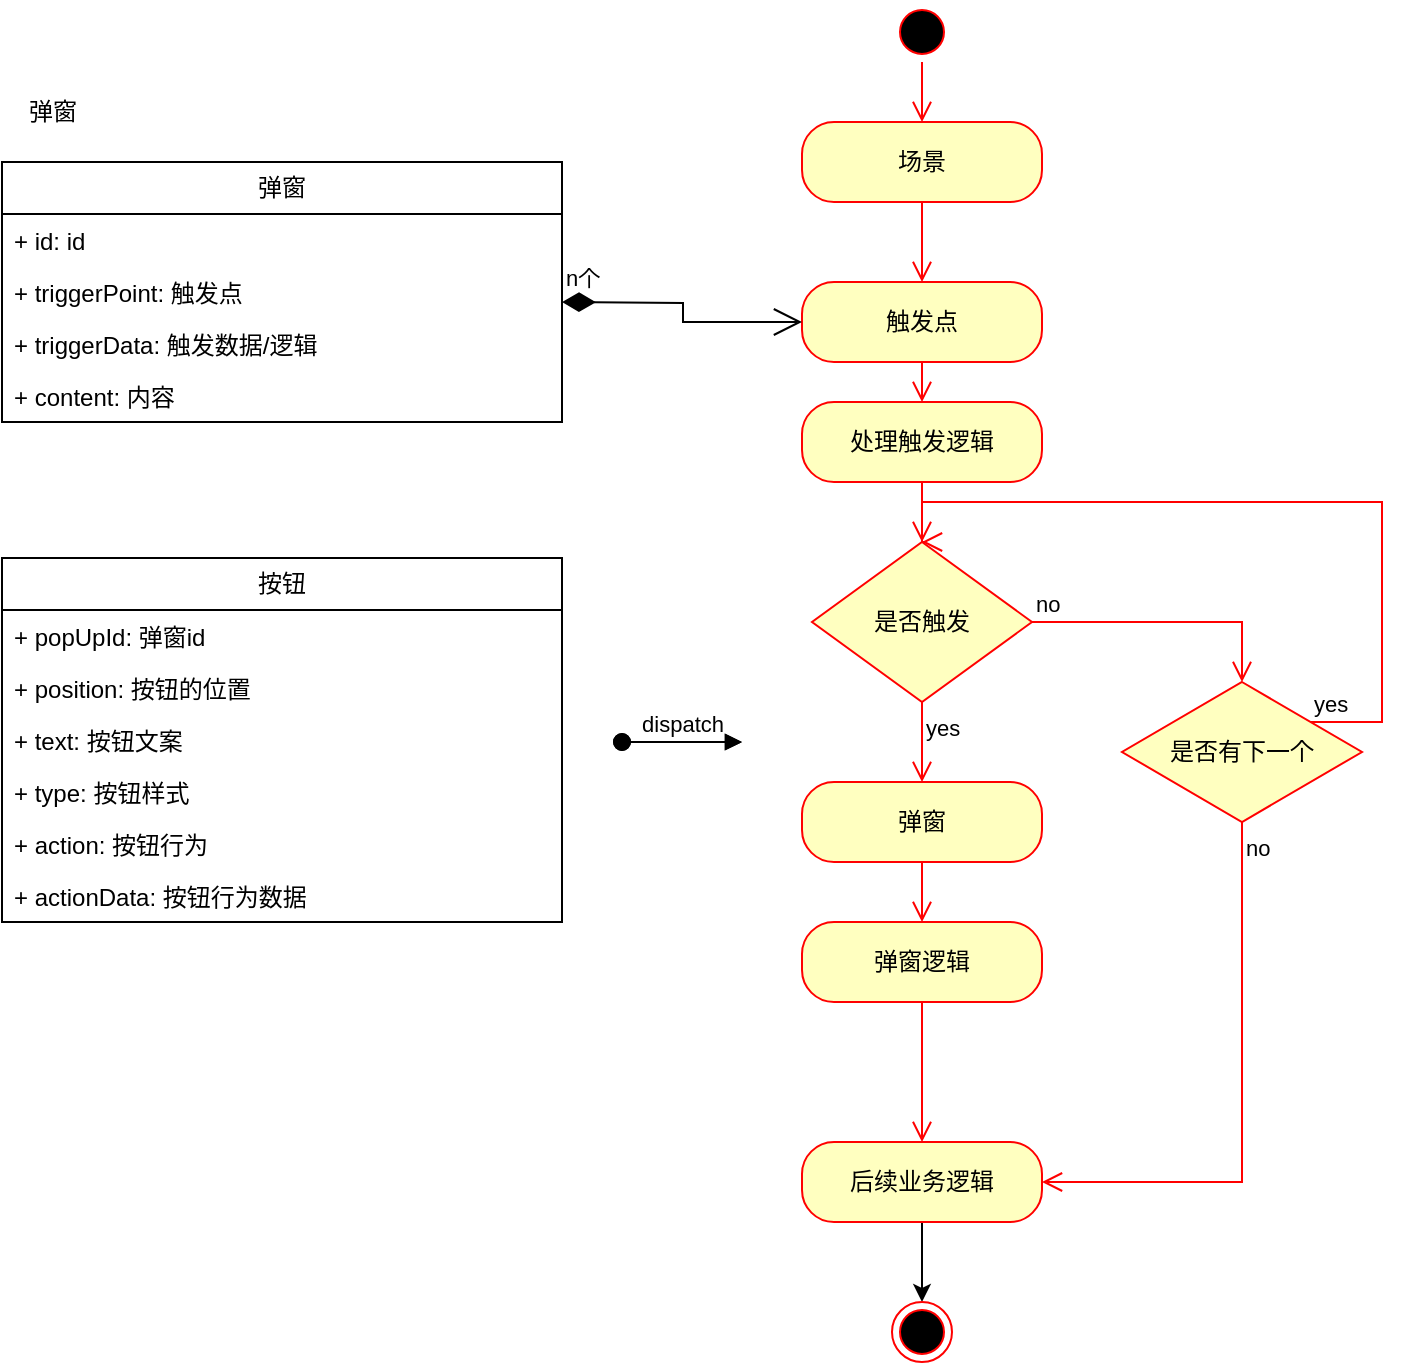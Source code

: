 <mxfile version="24.2.0" type="github">
  <diagram name="第 1 页" id="ITBonRnJhhI3vwLbV8ea">
    <mxGraphModel dx="1242" dy="819" grid="1" gridSize="10" guides="1" tooltips="1" connect="1" arrows="1" fold="1" page="1" pageScale="1" pageWidth="827" pageHeight="1169" math="0" shadow="0">
      <root>
        <mxCell id="0" />
        <mxCell id="1" parent="0" />
        <mxCell id="EVw4QY1tLbVsebxI6Lg9-1" value="弹窗" style="swimlane;fontStyle=0;childLayout=stackLayout;horizontal=1;startSize=26;fillColor=none;horizontalStack=0;resizeParent=1;resizeParentMax=0;resizeLast=0;collapsible=1;marginBottom=0;whiteSpace=wrap;html=1;" vertex="1" parent="1">
          <mxGeometry x="40" y="80" width="280" height="130" as="geometry" />
        </mxCell>
        <mxCell id="EVw4QY1tLbVsebxI6Lg9-2" value="+ id: id" style="text;strokeColor=none;fillColor=none;align=left;verticalAlign=top;spacingLeft=4;spacingRight=4;overflow=hidden;rotatable=0;points=[[0,0.5],[1,0.5]];portConstraint=eastwest;whiteSpace=wrap;html=1;" vertex="1" parent="EVw4QY1tLbVsebxI6Lg9-1">
          <mxGeometry y="26" width="280" height="26" as="geometry" />
        </mxCell>
        <mxCell id="EVw4QY1tLbVsebxI6Lg9-3" value="+ triggerPoint: 触发点" style="text;strokeColor=none;fillColor=none;align=left;verticalAlign=top;spacingLeft=4;spacingRight=4;overflow=hidden;rotatable=0;points=[[0,0.5],[1,0.5]];portConstraint=eastwest;whiteSpace=wrap;html=1;" vertex="1" parent="EVw4QY1tLbVsebxI6Lg9-1">
          <mxGeometry y="52" width="280" height="26" as="geometry" />
        </mxCell>
        <mxCell id="EVw4QY1tLbVsebxI6Lg9-19" value="+ triggerData: 触发数据/逻辑" style="text;strokeColor=none;fillColor=none;align=left;verticalAlign=top;spacingLeft=4;spacingRight=4;overflow=hidden;rotatable=0;points=[[0,0.5],[1,0.5]];portConstraint=eastwest;whiteSpace=wrap;html=1;" vertex="1" parent="EVw4QY1tLbVsebxI6Lg9-1">
          <mxGeometry y="78" width="280" height="26" as="geometry" />
        </mxCell>
        <mxCell id="EVw4QY1tLbVsebxI6Lg9-4" value="+ content: 内容" style="text;strokeColor=none;fillColor=none;align=left;verticalAlign=top;spacingLeft=4;spacingRight=4;overflow=hidden;rotatable=0;points=[[0,0.5],[1,0.5]];portConstraint=eastwest;whiteSpace=wrap;html=1;" vertex="1" parent="EVw4QY1tLbVsebxI6Lg9-1">
          <mxGeometry y="104" width="280" height="26" as="geometry" />
        </mxCell>
        <mxCell id="EVw4QY1tLbVsebxI6Lg9-5" value="按钮" style="swimlane;fontStyle=0;childLayout=stackLayout;horizontal=1;startSize=26;fillColor=none;horizontalStack=0;resizeParent=1;resizeParentMax=0;resizeLast=0;collapsible=1;marginBottom=0;whiteSpace=wrap;html=1;" vertex="1" parent="1">
          <mxGeometry x="40" y="278" width="280" height="182" as="geometry" />
        </mxCell>
        <mxCell id="EVw4QY1tLbVsebxI6Lg9-6" value="+ popUpId: 弹窗id" style="text;strokeColor=none;fillColor=none;align=left;verticalAlign=top;spacingLeft=4;spacingRight=4;overflow=hidden;rotatable=0;points=[[0,0.5],[1,0.5]];portConstraint=eastwest;whiteSpace=wrap;html=1;" vertex="1" parent="EVw4QY1tLbVsebxI6Lg9-5">
          <mxGeometry y="26" width="280" height="26" as="geometry" />
        </mxCell>
        <mxCell id="EVw4QY1tLbVsebxI6Lg9-7" value="+ position: 按钮的位置" style="text;strokeColor=none;fillColor=none;align=left;verticalAlign=top;spacingLeft=4;spacingRight=4;overflow=hidden;rotatable=0;points=[[0,0.5],[1,0.5]];portConstraint=eastwest;whiteSpace=wrap;html=1;" vertex="1" parent="EVw4QY1tLbVsebxI6Lg9-5">
          <mxGeometry y="52" width="280" height="26" as="geometry" />
        </mxCell>
        <mxCell id="EVw4QY1tLbVsebxI6Lg9-8" value="+ text: 按钮文案" style="text;strokeColor=none;fillColor=none;align=left;verticalAlign=top;spacingLeft=4;spacingRight=4;overflow=hidden;rotatable=0;points=[[0,0.5],[1,0.5]];portConstraint=eastwest;whiteSpace=wrap;html=1;" vertex="1" parent="EVw4QY1tLbVsebxI6Lg9-5">
          <mxGeometry y="78" width="280" height="26" as="geometry" />
        </mxCell>
        <mxCell id="EVw4QY1tLbVsebxI6Lg9-11" value="+ type: 按钮样式" style="text;strokeColor=none;fillColor=none;align=left;verticalAlign=top;spacingLeft=4;spacingRight=4;overflow=hidden;rotatable=0;points=[[0,0.5],[1,0.5]];portConstraint=eastwest;whiteSpace=wrap;html=1;" vertex="1" parent="EVw4QY1tLbVsebxI6Lg9-5">
          <mxGeometry y="104" width="280" height="26" as="geometry" />
        </mxCell>
        <mxCell id="EVw4QY1tLbVsebxI6Lg9-12" value="+ action: 按钮行为" style="text;strokeColor=none;fillColor=none;align=left;verticalAlign=top;spacingLeft=4;spacingRight=4;overflow=hidden;rotatable=0;points=[[0,0.5],[1,0.5]];portConstraint=eastwest;whiteSpace=wrap;html=1;" vertex="1" parent="EVw4QY1tLbVsebxI6Lg9-5">
          <mxGeometry y="130" width="280" height="26" as="geometry" />
        </mxCell>
        <mxCell id="EVw4QY1tLbVsebxI6Lg9-13" value="+ actionData: 按钮行为数据" style="text;strokeColor=none;fillColor=none;align=left;verticalAlign=top;spacingLeft=4;spacingRight=4;overflow=hidden;rotatable=0;points=[[0,0.5],[1,0.5]];portConstraint=eastwest;whiteSpace=wrap;html=1;" vertex="1" parent="EVw4QY1tLbVsebxI6Lg9-5">
          <mxGeometry y="156" width="280" height="26" as="geometry" />
        </mxCell>
        <mxCell id="EVw4QY1tLbVsebxI6Lg9-9" value="弹窗" style="text;html=1;align=center;verticalAlign=middle;resizable=0;points=[];autosize=1;strokeColor=none;fillColor=none;" vertex="1" parent="1">
          <mxGeometry x="40" y="40" width="50" height="30" as="geometry" />
        </mxCell>
        <mxCell id="EVw4QY1tLbVsebxI6Lg9-14" value="场景" style="rounded=1;whiteSpace=wrap;html=1;arcSize=40;fontColor=#000000;fillColor=#ffffc0;strokeColor=#ff0000;" vertex="1" parent="1">
          <mxGeometry x="440" y="60" width="120" height="40" as="geometry" />
        </mxCell>
        <mxCell id="EVw4QY1tLbVsebxI6Lg9-15" value="" style="edgeStyle=orthogonalEdgeStyle;html=1;verticalAlign=bottom;endArrow=open;endSize=8;strokeColor=#ff0000;rounded=0;entryX=0.5;entryY=0;entryDx=0;entryDy=0;" edge="1" source="EVw4QY1tLbVsebxI6Lg9-14" parent="1" target="EVw4QY1tLbVsebxI6Lg9-16">
          <mxGeometry relative="1" as="geometry">
            <mxPoint x="500" y="140" as="targetPoint" />
          </mxGeometry>
        </mxCell>
        <mxCell id="EVw4QY1tLbVsebxI6Lg9-16" value="触发点" style="rounded=1;whiteSpace=wrap;html=1;arcSize=40;fontColor=#000000;fillColor=#ffffc0;strokeColor=#ff0000;" vertex="1" parent="1">
          <mxGeometry x="440" y="140" width="120" height="40" as="geometry" />
        </mxCell>
        <mxCell id="EVw4QY1tLbVsebxI6Lg9-17" value="" style="edgeStyle=orthogonalEdgeStyle;html=1;verticalAlign=bottom;endArrow=open;endSize=8;strokeColor=#ff0000;rounded=0;entryX=0.5;entryY=0;entryDx=0;entryDy=0;" edge="1" source="EVw4QY1tLbVsebxI6Lg9-16" parent="1" target="EVw4QY1tLbVsebxI6Lg9-21">
          <mxGeometry relative="1" as="geometry">
            <mxPoint x="500" y="240" as="targetPoint" />
          </mxGeometry>
        </mxCell>
        <mxCell id="EVw4QY1tLbVsebxI6Lg9-20" value="n个" style="endArrow=open;html=1;endSize=12;startArrow=diamondThin;startSize=14;startFill=1;edgeStyle=orthogonalEdgeStyle;align=left;verticalAlign=bottom;rounded=0;entryX=0;entryY=0.5;entryDx=0;entryDy=0;" edge="1" parent="1" target="EVw4QY1tLbVsebxI6Lg9-16">
          <mxGeometry x="-1" y="3" relative="1" as="geometry">
            <mxPoint x="320" y="150" as="sourcePoint" />
            <mxPoint x="480" y="150" as="targetPoint" />
          </mxGeometry>
        </mxCell>
        <mxCell id="EVw4QY1tLbVsebxI6Lg9-21" value="处理触发逻辑" style="rounded=1;whiteSpace=wrap;html=1;arcSize=40;fontColor=#000000;fillColor=#ffffc0;strokeColor=#ff0000;" vertex="1" parent="1">
          <mxGeometry x="440" y="200" width="120" height="40" as="geometry" />
        </mxCell>
        <mxCell id="EVw4QY1tLbVsebxI6Lg9-22" value="" style="edgeStyle=orthogonalEdgeStyle;html=1;verticalAlign=bottom;endArrow=open;endSize=8;strokeColor=#ff0000;rounded=0;entryX=0.5;entryY=0;entryDx=0;entryDy=0;" edge="1" source="EVw4QY1tLbVsebxI6Lg9-21" parent="1" target="EVw4QY1tLbVsebxI6Lg9-25">
          <mxGeometry relative="1" as="geometry">
            <mxPoint x="500" y="290" as="targetPoint" />
            <Array as="points">
              <mxPoint x="500" y="270" />
              <mxPoint x="501" y="270" />
            </Array>
          </mxGeometry>
        </mxCell>
        <mxCell id="EVw4QY1tLbVsebxI6Lg9-25" value="是否触发" style="rhombus;whiteSpace=wrap;html=1;fontColor=#000000;fillColor=#ffffc0;strokeColor=#ff0000;" vertex="1" parent="1">
          <mxGeometry x="445" y="270" width="110" height="80" as="geometry" />
        </mxCell>
        <mxCell id="EVw4QY1tLbVsebxI6Lg9-26" value="no" style="edgeStyle=orthogonalEdgeStyle;html=1;align=left;verticalAlign=bottom;endArrow=open;endSize=8;strokeColor=#ff0000;rounded=0;entryX=0.5;entryY=0;entryDx=0;entryDy=0;" edge="1" source="EVw4QY1tLbVsebxI6Lg9-25" parent="1" target="EVw4QY1tLbVsebxI6Lg9-28">
          <mxGeometry x="-1" relative="1" as="geometry">
            <mxPoint x="640" y="330" as="targetPoint" />
          </mxGeometry>
        </mxCell>
        <mxCell id="EVw4QY1tLbVsebxI6Lg9-27" value="yes" style="edgeStyle=orthogonalEdgeStyle;html=1;align=left;verticalAlign=top;endArrow=open;endSize=8;strokeColor=#ff0000;rounded=0;entryX=0.5;entryY=0;entryDx=0;entryDy=0;" edge="1" source="EVw4QY1tLbVsebxI6Lg9-25" parent="1" target="EVw4QY1tLbVsebxI6Lg9-35">
          <mxGeometry x="-1" relative="1" as="geometry">
            <mxPoint x="500" y="407" as="targetPoint" />
          </mxGeometry>
        </mxCell>
        <mxCell id="EVw4QY1tLbVsebxI6Lg9-28" value="是否有下一个" style="rhombus;whiteSpace=wrap;html=1;fontColor=#000000;fillColor=#ffffc0;strokeColor=#ff0000;" vertex="1" parent="1">
          <mxGeometry x="600" y="340" width="120" height="70" as="geometry" />
        </mxCell>
        <mxCell id="EVw4QY1tLbVsebxI6Lg9-29" value="yes" style="edgeStyle=orthogonalEdgeStyle;html=1;align=left;verticalAlign=bottom;endArrow=open;endSize=8;strokeColor=#ff0000;rounded=0;entryX=0.5;entryY=0;entryDx=0;entryDy=0;" edge="1" source="EVw4QY1tLbVsebxI6Lg9-28" parent="1" target="EVw4QY1tLbVsebxI6Lg9-25">
          <mxGeometry x="-1" relative="1" as="geometry">
            <mxPoint x="780" y="353" as="targetPoint" />
            <Array as="points">
              <mxPoint x="730" y="360" />
              <mxPoint x="730" y="250" />
              <mxPoint x="500" y="250" />
            </Array>
          </mxGeometry>
        </mxCell>
        <mxCell id="EVw4QY1tLbVsebxI6Lg9-30" value="no" style="edgeStyle=orthogonalEdgeStyle;html=1;align=left;verticalAlign=top;endArrow=open;endSize=8;strokeColor=#ff0000;rounded=0;entryX=1;entryY=0.5;entryDx=0;entryDy=0;" edge="1" source="EVw4QY1tLbVsebxI6Lg9-28" parent="1" target="EVw4QY1tLbVsebxI6Lg9-33">
          <mxGeometry x="-1" relative="1" as="geometry">
            <mxPoint x="520" y="510" as="targetPoint" />
            <Array as="points">
              <mxPoint x="660" y="590" />
            </Array>
          </mxGeometry>
        </mxCell>
        <mxCell id="EVw4QY1tLbVsebxI6Lg9-44" style="edgeStyle=orthogonalEdgeStyle;rounded=0;orthogonalLoop=1;jettySize=auto;html=1;entryX=0.5;entryY=0;entryDx=0;entryDy=0;" edge="1" parent="1" source="EVw4QY1tLbVsebxI6Lg9-33" target="EVw4QY1tLbVsebxI6Lg9-43">
          <mxGeometry relative="1" as="geometry" />
        </mxCell>
        <mxCell id="EVw4QY1tLbVsebxI6Lg9-33" value="后续业务逻辑" style="rounded=1;whiteSpace=wrap;html=1;arcSize=40;fontColor=#000000;fillColor=#ffffc0;strokeColor=#ff0000;" vertex="1" parent="1">
          <mxGeometry x="440" y="570" width="120" height="40" as="geometry" />
        </mxCell>
        <mxCell id="EVw4QY1tLbVsebxI6Lg9-35" value="弹窗" style="rounded=1;whiteSpace=wrap;html=1;arcSize=40;fontColor=#000000;fillColor=#ffffc0;strokeColor=#ff0000;" vertex="1" parent="1">
          <mxGeometry x="440" y="390" width="120" height="40" as="geometry" />
        </mxCell>
        <mxCell id="EVw4QY1tLbVsebxI6Lg9-36" value="" style="edgeStyle=orthogonalEdgeStyle;html=1;verticalAlign=bottom;endArrow=open;endSize=8;strokeColor=#ff0000;rounded=0;entryX=0.5;entryY=0;entryDx=0;entryDy=0;" edge="1" source="EVw4QY1tLbVsebxI6Lg9-35" parent="1" target="EVw4QY1tLbVsebxI6Lg9-37">
          <mxGeometry relative="1" as="geometry">
            <mxPoint x="500" y="480" as="targetPoint" />
          </mxGeometry>
        </mxCell>
        <mxCell id="EVw4QY1tLbVsebxI6Lg9-37" value="弹窗逻辑" style="rounded=1;whiteSpace=wrap;html=1;arcSize=40;fontColor=#000000;fillColor=#ffffc0;strokeColor=#ff0000;" vertex="1" parent="1">
          <mxGeometry x="440" y="460" width="120" height="40" as="geometry" />
        </mxCell>
        <mxCell id="EVw4QY1tLbVsebxI6Lg9-38" value="" style="edgeStyle=orthogonalEdgeStyle;html=1;verticalAlign=bottom;endArrow=open;endSize=8;strokeColor=#ff0000;rounded=0;entryX=0.5;entryY=0;entryDx=0;entryDy=0;" edge="1" source="EVw4QY1tLbVsebxI6Lg9-37" parent="1" target="EVw4QY1tLbVsebxI6Lg9-33">
          <mxGeometry relative="1" as="geometry">
            <mxPoint x="490" y="600" as="targetPoint" />
          </mxGeometry>
        </mxCell>
        <mxCell id="EVw4QY1tLbVsebxI6Lg9-40" value="" style="ellipse;html=1;shape=startState;fillColor=#000000;strokeColor=#ff0000;" vertex="1" parent="1">
          <mxGeometry x="485" width="30" height="30" as="geometry" />
        </mxCell>
        <mxCell id="EVw4QY1tLbVsebxI6Lg9-41" value="" style="edgeStyle=orthogonalEdgeStyle;html=1;verticalAlign=bottom;endArrow=open;endSize=8;strokeColor=#ff0000;rounded=0;entryX=0.5;entryY=0;entryDx=0;entryDy=0;" edge="1" source="EVw4QY1tLbVsebxI6Lg9-40" parent="1" target="EVw4QY1tLbVsebxI6Lg9-14">
          <mxGeometry relative="1" as="geometry">
            <mxPoint x="500" y="80" as="targetPoint" />
          </mxGeometry>
        </mxCell>
        <mxCell id="EVw4QY1tLbVsebxI6Lg9-43" value="" style="ellipse;html=1;shape=endState;fillColor=#000000;strokeColor=#ff0000;" vertex="1" parent="1">
          <mxGeometry x="485" y="650" width="30" height="30" as="geometry" />
        </mxCell>
        <mxCell id="EVw4QY1tLbVsebxI6Lg9-45" value="dispatch" style="html=1;verticalAlign=bottom;startArrow=oval;startFill=1;endArrow=block;startSize=8;curved=0;rounded=0;" edge="1" parent="1">
          <mxGeometry width="60" relative="1" as="geometry">
            <mxPoint x="350" y="370" as="sourcePoint" />
            <mxPoint x="410" y="370" as="targetPoint" />
          </mxGeometry>
        </mxCell>
        <mxCell id="EVw4QY1tLbVsebxI6Lg9-46" value="dispatch" style="html=1;verticalAlign=bottom;startArrow=oval;startFill=1;endArrow=block;startSize=8;curved=0;rounded=0;" edge="1" parent="1">
          <mxGeometry width="60" relative="1" as="geometry">
            <mxPoint x="350" y="370" as="sourcePoint" />
            <mxPoint x="410" y="370" as="targetPoint" />
          </mxGeometry>
        </mxCell>
      </root>
    </mxGraphModel>
  </diagram>
</mxfile>
